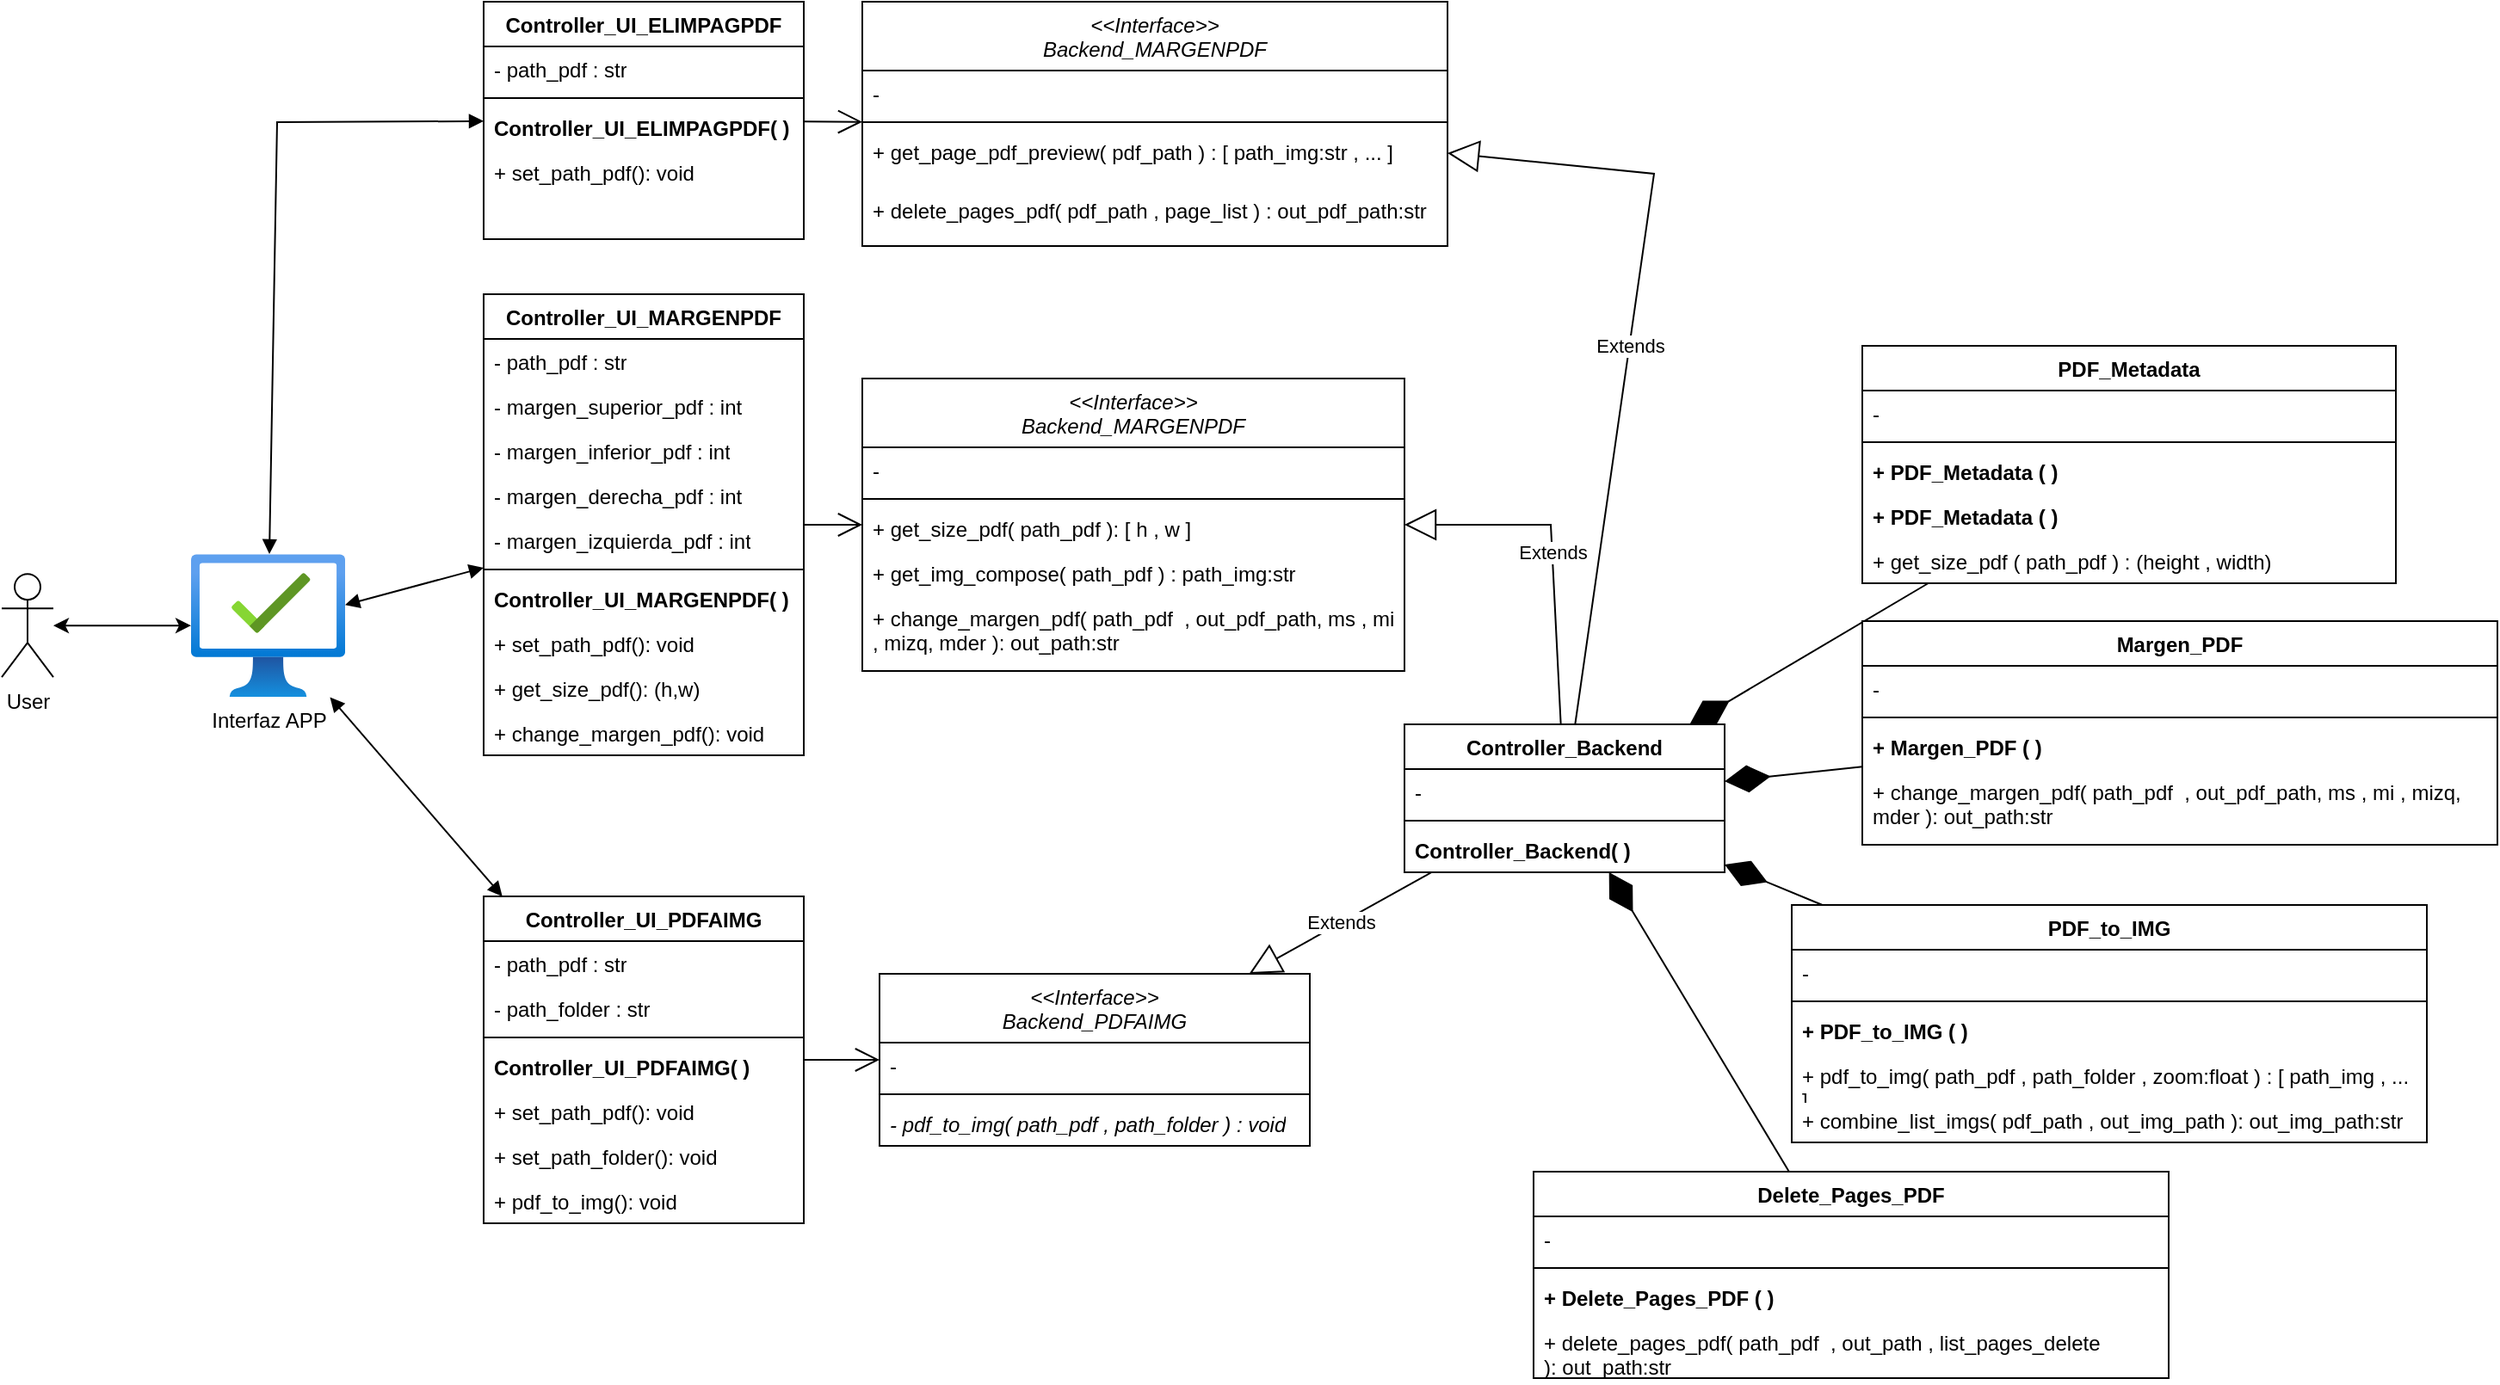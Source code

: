 <mxfile version="24.6.1" type="device">
  <diagram name="Página-1" id="pzVXbg2cKx_0uq9Gjymo">
    <mxGraphModel dx="1434" dy="844" grid="1" gridSize="10" guides="1" tooltips="1" connect="1" arrows="1" fold="1" page="1" pageScale="1" pageWidth="827" pageHeight="1169" math="0" shadow="0">
      <root>
        <mxCell id="0" />
        <mxCell id="1" parent="0" />
        <mxCell id="56lHV0WqI2pTx06zanv_-1" value="Interfaz APP" style="image;aspect=fixed;html=1;points=[];align=center;fontSize=12;image=img/lib/azure2/management_governance/Managed_Desktop.svg;" parent="1" vertex="1">
          <mxGeometry x="270" y="501" width="89.52" height="83.2" as="geometry" />
        </mxCell>
        <mxCell id="56lHV0WqI2pTx06zanv_-2" value="User" style="shape=umlActor;verticalLabelPosition=bottom;verticalAlign=top;html=1;outlineConnect=0;" parent="1" vertex="1">
          <mxGeometry x="160" y="512.6" width="30" height="60" as="geometry" />
        </mxCell>
        <mxCell id="56lHV0WqI2pTx06zanv_-4" value="" style="endArrow=classic;startArrow=classic;html=1;rounded=0;" parent="1" source="56lHV0WqI2pTx06zanv_-2" target="56lHV0WqI2pTx06zanv_-1" edge="1">
          <mxGeometry width="50" height="50" relative="1" as="geometry">
            <mxPoint x="190" y="760" as="sourcePoint" />
            <mxPoint x="240" y="710" as="targetPoint" />
          </mxGeometry>
        </mxCell>
        <mxCell id="56lHV0WqI2pTx06zanv_-9" value="Controller_UI_PDFAIMG" style="swimlane;fontStyle=1;align=center;verticalAlign=top;childLayout=stackLayout;horizontal=1;startSize=26;horizontalStack=0;resizeParent=1;resizeParentMax=0;resizeLast=0;collapsible=1;marginBottom=0;whiteSpace=wrap;html=1;" parent="1" vertex="1">
          <mxGeometry x="440" y="700" width="186" height="190" as="geometry" />
        </mxCell>
        <mxCell id="56lHV0WqI2pTx06zanv_-10" value="- path_pdf : str" style="text;strokeColor=none;fillColor=none;align=left;verticalAlign=top;spacingLeft=4;spacingRight=4;overflow=hidden;rotatable=0;points=[[0,0.5],[1,0.5]];portConstraint=eastwest;whiteSpace=wrap;html=1;" parent="56lHV0WqI2pTx06zanv_-9" vertex="1">
          <mxGeometry y="26" width="186" height="26" as="geometry" />
        </mxCell>
        <mxCell id="56lHV0WqI2pTx06zanv_-19" value="- path_folder : str" style="text;strokeColor=none;fillColor=none;align=left;verticalAlign=top;spacingLeft=4;spacingRight=4;overflow=hidden;rotatable=0;points=[[0,0.5],[1,0.5]];portConstraint=eastwest;whiteSpace=wrap;html=1;" parent="56lHV0WqI2pTx06zanv_-9" vertex="1">
          <mxGeometry y="52" width="186" height="26" as="geometry" />
        </mxCell>
        <mxCell id="56lHV0WqI2pTx06zanv_-11" value="" style="line;strokeWidth=1;fillColor=none;align=left;verticalAlign=middle;spacingTop=-1;spacingLeft=3;spacingRight=3;rotatable=0;labelPosition=right;points=[];portConstraint=eastwest;strokeColor=inherit;" parent="56lHV0WqI2pTx06zanv_-9" vertex="1">
          <mxGeometry y="78" width="186" height="8" as="geometry" />
        </mxCell>
        <mxCell id="56lHV0WqI2pTx06zanv_-12" value="&lt;span style=&quot;font-weight: 700; text-align: center;&quot;&gt;Controller_UI_PDFAIMG( )&lt;/span&gt;" style="text;strokeColor=none;fillColor=none;align=left;verticalAlign=top;spacingLeft=4;spacingRight=4;overflow=hidden;rotatable=0;points=[[0,0.5],[1,0.5]];portConstraint=eastwest;whiteSpace=wrap;html=1;" parent="56lHV0WqI2pTx06zanv_-9" vertex="1">
          <mxGeometry y="86" width="186" height="26" as="geometry" />
        </mxCell>
        <mxCell id="56lHV0WqI2pTx06zanv_-13" value="+ set_path_pdf(): void" style="text;strokeColor=none;fillColor=none;align=left;verticalAlign=top;spacingLeft=4;spacingRight=4;overflow=hidden;rotatable=0;points=[[0,0.5],[1,0.5]];portConstraint=eastwest;whiteSpace=wrap;html=1;" parent="56lHV0WqI2pTx06zanv_-9" vertex="1">
          <mxGeometry y="112" width="186" height="26" as="geometry" />
        </mxCell>
        <mxCell id="56lHV0WqI2pTx06zanv_-20" value="+ set_path_folder(): void" style="text;strokeColor=none;fillColor=none;align=left;verticalAlign=top;spacingLeft=4;spacingRight=4;overflow=hidden;rotatable=0;points=[[0,0.5],[1,0.5]];portConstraint=eastwest;whiteSpace=wrap;html=1;" parent="56lHV0WqI2pTx06zanv_-9" vertex="1">
          <mxGeometry y="138" width="186" height="26" as="geometry" />
        </mxCell>
        <mxCell id="56lHV0WqI2pTx06zanv_-21" value="+&amp;nbsp;&lt;span style=&quot;text-align: center;&quot;&gt;pdf_to_img&lt;/span&gt;(): void" style="text;strokeColor=none;fillColor=none;align=left;verticalAlign=top;spacingLeft=4;spacingRight=4;overflow=hidden;rotatable=0;points=[[0,0.5],[1,0.5]];portConstraint=eastwest;whiteSpace=wrap;html=1;" parent="56lHV0WqI2pTx06zanv_-9" vertex="1">
          <mxGeometry y="164" width="186" height="26" as="geometry" />
        </mxCell>
        <mxCell id="56lHV0WqI2pTx06zanv_-14" value="Controller_UI_MARGENPDF" style="swimlane;fontStyle=1;align=center;verticalAlign=top;childLayout=stackLayout;horizontal=1;startSize=26;horizontalStack=0;resizeParent=1;resizeParentMax=0;resizeLast=0;collapsible=1;marginBottom=0;whiteSpace=wrap;html=1;" parent="1" vertex="1">
          <mxGeometry x="440" y="350" width="186" height="268" as="geometry" />
        </mxCell>
        <mxCell id="56lHV0WqI2pTx06zanv_-15" value="- path_pdf : str" style="text;strokeColor=none;fillColor=none;align=left;verticalAlign=top;spacingLeft=4;spacingRight=4;overflow=hidden;rotatable=0;points=[[0,0.5],[1,0.5]];portConstraint=eastwest;whiteSpace=wrap;html=1;" parent="56lHV0WqI2pTx06zanv_-14" vertex="1">
          <mxGeometry y="26" width="186" height="26" as="geometry" />
        </mxCell>
        <mxCell id="apCjwKaSxmZcg66Pz5SP-5" value="- margen_superior_pdf : int" style="text;strokeColor=none;fillColor=none;align=left;verticalAlign=top;spacingLeft=4;spacingRight=4;overflow=hidden;rotatable=0;points=[[0,0.5],[1,0.5]];portConstraint=eastwest;whiteSpace=wrap;html=1;" parent="56lHV0WqI2pTx06zanv_-14" vertex="1">
          <mxGeometry y="52" width="186" height="26" as="geometry" />
        </mxCell>
        <mxCell id="apCjwKaSxmZcg66Pz5SP-4" value="- margen_inferior_pdf : int" style="text;strokeColor=none;fillColor=none;align=left;verticalAlign=top;spacingLeft=4;spacingRight=4;overflow=hidden;rotatable=0;points=[[0,0.5],[1,0.5]];portConstraint=eastwest;whiteSpace=wrap;html=1;" parent="56lHV0WqI2pTx06zanv_-14" vertex="1">
          <mxGeometry y="78" width="186" height="26" as="geometry" />
        </mxCell>
        <mxCell id="apCjwKaSxmZcg66Pz5SP-3" value="- margen_derecha_pdf : int" style="text;strokeColor=none;fillColor=none;align=left;verticalAlign=top;spacingLeft=4;spacingRight=4;overflow=hidden;rotatable=0;points=[[0,0.5],[1,0.5]];portConstraint=eastwest;whiteSpace=wrap;html=1;" parent="56lHV0WqI2pTx06zanv_-14" vertex="1">
          <mxGeometry y="104" width="186" height="26" as="geometry" />
        </mxCell>
        <mxCell id="apCjwKaSxmZcg66Pz5SP-2" value="- margen_izquierda_pdf : int" style="text;strokeColor=none;fillColor=none;align=left;verticalAlign=top;spacingLeft=4;spacingRight=4;overflow=hidden;rotatable=0;points=[[0,0.5],[1,0.5]];portConstraint=eastwest;whiteSpace=wrap;html=1;" parent="56lHV0WqI2pTx06zanv_-14" vertex="1">
          <mxGeometry y="130" width="186" height="26" as="geometry" />
        </mxCell>
        <mxCell id="56lHV0WqI2pTx06zanv_-16" value="" style="line;strokeWidth=1;fillColor=none;align=left;verticalAlign=middle;spacingTop=-1;spacingLeft=3;spacingRight=3;rotatable=0;labelPosition=right;points=[];portConstraint=eastwest;strokeColor=inherit;" parent="56lHV0WqI2pTx06zanv_-14" vertex="1">
          <mxGeometry y="156" width="186" height="8" as="geometry" />
        </mxCell>
        <mxCell id="56lHV0WqI2pTx06zanv_-17" value="&lt;span style=&quot;font-weight: 700; text-align: center;&quot;&gt;Controller_UI_MARGENPDF( )&lt;/span&gt;" style="text;strokeColor=none;fillColor=none;align=left;verticalAlign=top;spacingLeft=4;spacingRight=4;overflow=hidden;rotatable=0;points=[[0,0.5],[1,0.5]];portConstraint=eastwest;whiteSpace=wrap;html=1;" parent="56lHV0WqI2pTx06zanv_-14" vertex="1">
          <mxGeometry y="164" width="186" height="26" as="geometry" />
        </mxCell>
        <mxCell id="apCjwKaSxmZcg66Pz5SP-6" value="+ set_path_pdf(): void" style="text;strokeColor=none;fillColor=none;align=left;verticalAlign=top;spacingLeft=4;spacingRight=4;overflow=hidden;rotatable=0;points=[[0,0.5],[1,0.5]];portConstraint=eastwest;whiteSpace=wrap;html=1;" parent="56lHV0WqI2pTx06zanv_-14" vertex="1">
          <mxGeometry y="190" width="186" height="26" as="geometry" />
        </mxCell>
        <mxCell id="apCjwKaSxmZcg66Pz5SP-7" value="+ get_size_pdf(): (h,w)" style="text;strokeColor=none;fillColor=none;align=left;verticalAlign=top;spacingLeft=4;spacingRight=4;overflow=hidden;rotatable=0;points=[[0,0.5],[1,0.5]];portConstraint=eastwest;whiteSpace=wrap;html=1;" parent="56lHV0WqI2pTx06zanv_-14" vertex="1">
          <mxGeometry y="216" width="186" height="26" as="geometry" />
        </mxCell>
        <mxCell id="mYfw13Vd6Fo3WhoKLK76-2" value="+ change_margen_pdf(): void" style="text;strokeColor=none;fillColor=none;align=left;verticalAlign=top;spacingLeft=4;spacingRight=4;overflow=hidden;rotatable=0;points=[[0,0.5],[1,0.5]];portConstraint=eastwest;whiteSpace=wrap;html=1;" parent="56lHV0WqI2pTx06zanv_-14" vertex="1">
          <mxGeometry y="242" width="186" height="26" as="geometry" />
        </mxCell>
        <mxCell id="56lHV0WqI2pTx06zanv_-23" value="" style="endArrow=block;startArrow=block;endFill=1;startFill=1;html=1;rounded=0;" parent="1" source="56lHV0WqI2pTx06zanv_-1" target="56lHV0WqI2pTx06zanv_-9" edge="1">
          <mxGeometry width="160" relative="1" as="geometry">
            <mxPoint x="250" y="750" as="sourcePoint" />
            <mxPoint x="410" y="750" as="targetPoint" />
          </mxGeometry>
        </mxCell>
        <mxCell id="56lHV0WqI2pTx06zanv_-24" value="" style="endArrow=block;startArrow=block;endFill=1;startFill=1;html=1;rounded=0;" parent="1" source="56lHV0WqI2pTx06zanv_-1" target="56lHV0WqI2pTx06zanv_-14" edge="1">
          <mxGeometry width="160" relative="1" as="geometry">
            <mxPoint x="320" y="670" as="sourcePoint" />
            <mxPoint x="400" y="711" as="targetPoint" />
          </mxGeometry>
        </mxCell>
        <mxCell id="56lHV0WqI2pTx06zanv_-25" value="Controller_Backend" style="swimlane;fontStyle=1;align=center;verticalAlign=top;childLayout=stackLayout;horizontal=1;startSize=26;horizontalStack=0;resizeParent=1;resizeParentMax=0;resizeLast=0;collapsible=1;marginBottom=0;whiteSpace=wrap;html=1;" parent="1" vertex="1">
          <mxGeometry x="975" y="600" width="186" height="86" as="geometry" />
        </mxCell>
        <mxCell id="56lHV0WqI2pTx06zanv_-26" value="-" style="text;strokeColor=none;fillColor=none;align=left;verticalAlign=top;spacingLeft=4;spacingRight=4;overflow=hidden;rotatable=0;points=[[0,0.5],[1,0.5]];portConstraint=eastwest;whiteSpace=wrap;html=1;" parent="56lHV0WqI2pTx06zanv_-25" vertex="1">
          <mxGeometry y="26" width="186" height="26" as="geometry" />
        </mxCell>
        <mxCell id="56lHV0WqI2pTx06zanv_-28" value="" style="line;strokeWidth=1;fillColor=none;align=left;verticalAlign=middle;spacingTop=-1;spacingLeft=3;spacingRight=3;rotatable=0;labelPosition=right;points=[];portConstraint=eastwest;strokeColor=inherit;" parent="56lHV0WqI2pTx06zanv_-25" vertex="1">
          <mxGeometry y="52" width="186" height="8" as="geometry" />
        </mxCell>
        <mxCell id="56lHV0WqI2pTx06zanv_-29" value="&lt;span style=&quot;font-weight: 700; text-align: center;&quot;&gt;Controller_Backend( )&lt;/span&gt;" style="text;strokeColor=none;fillColor=none;align=left;verticalAlign=top;spacingLeft=4;spacingRight=4;overflow=hidden;rotatable=0;points=[[0,0.5],[1,0.5]];portConstraint=eastwest;whiteSpace=wrap;html=1;" parent="56lHV0WqI2pTx06zanv_-25" vertex="1">
          <mxGeometry y="60" width="186" height="26" as="geometry" />
        </mxCell>
        <mxCell id="56lHV0WqI2pTx06zanv_-33" value="&lt;span style=&quot;font-weight: normal;&quot;&gt;&lt;i&gt;&amp;lt;&amp;lt;Interface&amp;gt;&amp;gt;&lt;/i&gt;&lt;/span&gt;&lt;div&gt;&lt;span style=&quot;font-weight: normal;&quot;&gt;&lt;i&gt;Backend_PDFAIMG&lt;/i&gt;&lt;/span&gt;&lt;/div&gt;" style="swimlane;fontStyle=1;align=center;verticalAlign=top;childLayout=stackLayout;horizontal=1;startSize=40;horizontalStack=0;resizeParent=1;resizeParentMax=0;resizeLast=0;collapsible=1;marginBottom=0;whiteSpace=wrap;html=1;" parent="1" vertex="1">
          <mxGeometry x="670" y="745" width="250" height="100" as="geometry" />
        </mxCell>
        <mxCell id="56lHV0WqI2pTx06zanv_-34" value="-" style="text;strokeColor=none;fillColor=none;align=left;verticalAlign=top;spacingLeft=4;spacingRight=4;overflow=hidden;rotatable=0;points=[[0,0.5],[1,0.5]];portConstraint=eastwest;whiteSpace=wrap;html=1;" parent="56lHV0WqI2pTx06zanv_-33" vertex="1">
          <mxGeometry y="40" width="250" height="26" as="geometry" />
        </mxCell>
        <mxCell id="56lHV0WqI2pTx06zanv_-36" value="" style="line;strokeWidth=1;fillColor=none;align=left;verticalAlign=middle;spacingTop=-1;spacingLeft=3;spacingRight=3;rotatable=0;labelPosition=right;points=[];portConstraint=eastwest;strokeColor=inherit;" parent="56lHV0WqI2pTx06zanv_-33" vertex="1">
          <mxGeometry y="66" width="250" height="8" as="geometry" />
        </mxCell>
        <mxCell id="56lHV0WqI2pTx06zanv_-37" value="&lt;span style=&quot;text-align: center;&quot;&gt;&lt;i style=&quot;&quot;&gt;- pdf_to_img( path_pdf , path_folder ) : void&lt;/i&gt;&lt;/span&gt;" style="text;strokeColor=none;fillColor=none;align=left;verticalAlign=top;spacingLeft=4;spacingRight=4;overflow=hidden;rotatable=0;points=[[0,0.5],[1,0.5]];portConstraint=eastwest;whiteSpace=wrap;html=1;" parent="56lHV0WqI2pTx06zanv_-33" vertex="1">
          <mxGeometry y="74" width="250" height="26" as="geometry" />
        </mxCell>
        <mxCell id="56lHV0WqI2pTx06zanv_-41" value="&lt;i style=&quot;font-weight: normal;&quot;&gt;&amp;lt;&amp;lt;Interface&amp;gt;&amp;gt;&lt;/i&gt;&lt;div&gt;&lt;i style=&quot;font-weight: normal;&quot;&gt;Backend_&lt;span style=&quot;background-color: initial;&quot;&gt;MARGENPDF&lt;/span&gt;&lt;/i&gt;&lt;/div&gt;" style="swimlane;fontStyle=1;align=center;verticalAlign=top;childLayout=stackLayout;horizontal=1;startSize=40;horizontalStack=0;resizeParent=1;resizeParentMax=0;resizeLast=0;collapsible=1;marginBottom=0;whiteSpace=wrap;html=1;" parent="1" vertex="1">
          <mxGeometry x="660" y="399" width="315" height="170" as="geometry" />
        </mxCell>
        <mxCell id="56lHV0WqI2pTx06zanv_-42" value="-" style="text;strokeColor=none;fillColor=none;align=left;verticalAlign=top;spacingLeft=4;spacingRight=4;overflow=hidden;rotatable=0;points=[[0,0.5],[1,0.5]];portConstraint=eastwest;whiteSpace=wrap;html=1;" parent="56lHV0WqI2pTx06zanv_-41" vertex="1">
          <mxGeometry y="40" width="315" height="26" as="geometry" />
        </mxCell>
        <mxCell id="56lHV0WqI2pTx06zanv_-43" value="" style="line;strokeWidth=1;fillColor=none;align=left;verticalAlign=middle;spacingTop=-1;spacingLeft=3;spacingRight=3;rotatable=0;labelPosition=right;points=[];portConstraint=eastwest;strokeColor=inherit;" parent="56lHV0WqI2pTx06zanv_-41" vertex="1">
          <mxGeometry y="66" width="315" height="8" as="geometry" />
        </mxCell>
        <mxCell id="56lHV0WqI2pTx06zanv_-44" value="+ get_size_pdf( path_pdf ): [ h , w ]" style="text;strokeColor=none;fillColor=none;align=left;verticalAlign=top;spacingLeft=4;spacingRight=4;overflow=hidden;rotatable=0;points=[[0,0.5],[1,0.5]];portConstraint=eastwest;whiteSpace=wrap;html=1;" parent="56lHV0WqI2pTx06zanv_-41" vertex="1">
          <mxGeometry y="74" width="315" height="26" as="geometry" />
        </mxCell>
        <mxCell id="apCjwKaSxmZcg66Pz5SP-8" value="+ get_img_compose( path_pdf ) : path_img:str" style="text;strokeColor=none;fillColor=none;align=left;verticalAlign=top;spacingLeft=4;spacingRight=4;overflow=hidden;rotatable=0;points=[[0,0.5],[1,0.5]];portConstraint=eastwest;whiteSpace=wrap;html=1;" parent="56lHV0WqI2pTx06zanv_-41" vertex="1">
          <mxGeometry y="100" width="315" height="26" as="geometry" />
        </mxCell>
        <mxCell id="mYfw13Vd6Fo3WhoKLK76-1" value="+ change_margen_pdf( path_pdf&amp;nbsp; , out_pdf_path, ms , mi , mizq, mder ):&amp;nbsp;&lt;span style=&quot;background-color: initial;&quot;&gt;out_path:str&lt;/span&gt;" style="text;strokeColor=none;fillColor=none;align=left;verticalAlign=top;spacingLeft=4;spacingRight=4;overflow=hidden;rotatable=0;points=[[0,0.5],[1,0.5]];portConstraint=eastwest;whiteSpace=wrap;html=1;" parent="56lHV0WqI2pTx06zanv_-41" vertex="1">
          <mxGeometry y="126" width="315" height="44" as="geometry" />
        </mxCell>
        <mxCell id="56lHV0WqI2pTx06zanv_-45" value="Extends" style="endArrow=block;endSize=16;endFill=0;html=1;rounded=0;" parent="1" source="56lHV0WqI2pTx06zanv_-25" target="56lHV0WqI2pTx06zanv_-33" edge="1">
          <mxGeometry width="160" relative="1" as="geometry">
            <mxPoint x="720" y="830" as="sourcePoint" />
            <mxPoint x="880" y="830" as="targetPoint" />
          </mxGeometry>
        </mxCell>
        <mxCell id="56lHV0WqI2pTx06zanv_-46" value="Extends" style="endArrow=block;endSize=16;endFill=0;html=1;rounded=0;" parent="1" source="56lHV0WqI2pTx06zanv_-25" target="56lHV0WqI2pTx06zanv_-41" edge="1">
          <mxGeometry width="160" relative="1" as="geometry">
            <mxPoint x="1012" y="730" as="sourcePoint" />
            <mxPoint x="940" y="758" as="targetPoint" />
            <Array as="points">
              <mxPoint x="1060" y="484" />
            </Array>
          </mxGeometry>
        </mxCell>
        <mxCell id="56lHV0WqI2pTx06zanv_-47" value="" style="endArrow=open;endFill=1;endSize=12;html=1;rounded=0;" parent="1" source="56lHV0WqI2pTx06zanv_-9" target="56lHV0WqI2pTx06zanv_-33" edge="1">
          <mxGeometry width="160" relative="1" as="geometry">
            <mxPoint x="520" y="820" as="sourcePoint" />
            <mxPoint x="680" y="820" as="targetPoint" />
          </mxGeometry>
        </mxCell>
        <mxCell id="56lHV0WqI2pTx06zanv_-48" value="" style="endArrow=open;endFill=1;endSize=12;html=1;rounded=0;" parent="1" source="56lHV0WqI2pTx06zanv_-14" target="56lHV0WqI2pTx06zanv_-41" edge="1">
          <mxGeometry width="160" relative="1" as="geometry">
            <mxPoint x="640" y="750" as="sourcePoint" />
            <mxPoint x="694" y="750" as="targetPoint" />
          </mxGeometry>
        </mxCell>
        <mxCell id="56lHV0WqI2pTx06zanv_-49" value="PDF_to_IMG" style="swimlane;fontStyle=1;align=center;verticalAlign=top;childLayout=stackLayout;horizontal=1;startSize=26;horizontalStack=0;resizeParent=1;resizeParentMax=0;resizeLast=0;collapsible=1;marginBottom=0;whiteSpace=wrap;html=1;" parent="1" vertex="1">
          <mxGeometry x="1200" y="705" width="369" height="138" as="geometry" />
        </mxCell>
        <mxCell id="56lHV0WqI2pTx06zanv_-50" value="-" style="text;strokeColor=none;fillColor=none;align=left;verticalAlign=top;spacingLeft=4;spacingRight=4;overflow=hidden;rotatable=0;points=[[0,0.5],[1,0.5]];portConstraint=eastwest;whiteSpace=wrap;html=1;" parent="56lHV0WqI2pTx06zanv_-49" vertex="1">
          <mxGeometry y="26" width="369" height="26" as="geometry" />
        </mxCell>
        <mxCell id="56lHV0WqI2pTx06zanv_-51" value="" style="line;strokeWidth=1;fillColor=none;align=left;verticalAlign=middle;spacingTop=-1;spacingLeft=3;spacingRight=3;rotatable=0;labelPosition=right;points=[];portConstraint=eastwest;strokeColor=inherit;" parent="56lHV0WqI2pTx06zanv_-49" vertex="1">
          <mxGeometry y="52" width="369" height="8" as="geometry" />
        </mxCell>
        <mxCell id="56lHV0WqI2pTx06zanv_-52" value="&lt;span style=&quot;font-weight: 700; text-align: center;&quot;&gt;+ PDF_to_IMG ( )&lt;/span&gt;" style="text;strokeColor=none;fillColor=none;align=left;verticalAlign=top;spacingLeft=4;spacingRight=4;overflow=hidden;rotatable=0;points=[[0,0.5],[1,0.5]];portConstraint=eastwest;whiteSpace=wrap;html=1;" parent="56lHV0WqI2pTx06zanv_-49" vertex="1">
          <mxGeometry y="60" width="369" height="26" as="geometry" />
        </mxCell>
        <mxCell id="56lHV0WqI2pTx06zanv_-53" value="+ pdf_to_img( path_pdf , path_folder , zoom:float ) : [ path_img , ... ]" style="text;strokeColor=none;fillColor=none;align=left;verticalAlign=top;spacingLeft=4;spacingRight=4;overflow=hidden;rotatable=0;points=[[0,0.5],[1,0.5]];portConstraint=eastwest;whiteSpace=wrap;html=1;" parent="56lHV0WqI2pTx06zanv_-49" vertex="1">
          <mxGeometry y="86" width="369" height="26" as="geometry" />
        </mxCell>
        <mxCell id="apCjwKaSxmZcg66Pz5SP-9" value="+ combine_list_imgs( pdf_path , out_img_path ): out_img_path:str" style="text;strokeColor=none;fillColor=none;align=left;verticalAlign=top;spacingLeft=4;spacingRight=4;overflow=hidden;rotatable=0;points=[[0,0.5],[1,0.5]];portConstraint=eastwest;whiteSpace=wrap;html=1;" parent="56lHV0WqI2pTx06zanv_-49" vertex="1">
          <mxGeometry y="112" width="369" height="26" as="geometry" />
        </mxCell>
        <mxCell id="56lHV0WqI2pTx06zanv_-54" value="" style="endArrow=diamondThin;endFill=1;endSize=24;html=1;rounded=0;" parent="1" source="56lHV0WqI2pTx06zanv_-49" target="56lHV0WqI2pTx06zanv_-25" edge="1">
          <mxGeometry width="160" relative="1" as="geometry">
            <mxPoint x="770" y="800" as="sourcePoint" />
            <mxPoint x="930" y="800" as="targetPoint" />
          </mxGeometry>
        </mxCell>
        <mxCell id="REl0PYCyx-RAE5BzvDKf-1" value="PDF_Metadata" style="swimlane;fontStyle=1;align=center;verticalAlign=top;childLayout=stackLayout;horizontal=1;startSize=26;horizontalStack=0;resizeParent=1;resizeParentMax=0;resizeLast=0;collapsible=1;marginBottom=0;whiteSpace=wrap;html=1;" parent="1" vertex="1">
          <mxGeometry x="1241" y="380" width="310" height="138" as="geometry" />
        </mxCell>
        <mxCell id="REl0PYCyx-RAE5BzvDKf-2" value="-" style="text;strokeColor=none;fillColor=none;align=left;verticalAlign=top;spacingLeft=4;spacingRight=4;overflow=hidden;rotatable=0;points=[[0,0.5],[1,0.5]];portConstraint=eastwest;whiteSpace=wrap;html=1;" parent="REl0PYCyx-RAE5BzvDKf-1" vertex="1">
          <mxGeometry y="26" width="310" height="26" as="geometry" />
        </mxCell>
        <mxCell id="REl0PYCyx-RAE5BzvDKf-3" value="" style="line;strokeWidth=1;fillColor=none;align=left;verticalAlign=middle;spacingTop=-1;spacingLeft=3;spacingRight=3;rotatable=0;labelPosition=right;points=[];portConstraint=eastwest;strokeColor=inherit;" parent="REl0PYCyx-RAE5BzvDKf-1" vertex="1">
          <mxGeometry y="52" width="310" height="8" as="geometry" />
        </mxCell>
        <mxCell id="1jlBxyqJ8JR3dnFgBorP-7" value="&lt;span style=&quot;font-weight: 700; text-align: center;&quot;&gt;+&amp;nbsp;&lt;/span&gt;&lt;span style=&quot;font-weight: 700; text-align: center;&quot;&gt;PDF_Metadata&lt;/span&gt;&lt;span style=&quot;font-weight: 700; text-align: center;&quot;&gt;&amp;nbsp;( )&lt;/span&gt;" style="text;strokeColor=none;fillColor=none;align=left;verticalAlign=top;spacingLeft=4;spacingRight=4;overflow=hidden;rotatable=0;points=[[0,0.5],[1,0.5]];portConstraint=eastwest;whiteSpace=wrap;html=1;" vertex="1" parent="REl0PYCyx-RAE5BzvDKf-1">
          <mxGeometry y="60" width="310" height="26" as="geometry" />
        </mxCell>
        <mxCell id="REl0PYCyx-RAE5BzvDKf-4" value="&lt;span style=&quot;font-weight: 700; text-align: center;&quot;&gt;+&amp;nbsp;&lt;/span&gt;&lt;span style=&quot;font-weight: 700; text-align: center;&quot;&gt;PDF_Metadata&lt;/span&gt;&lt;span style=&quot;font-weight: 700; text-align: center;&quot;&gt;&amp;nbsp;( )&lt;/span&gt;" style="text;strokeColor=none;fillColor=none;align=left;verticalAlign=top;spacingLeft=4;spacingRight=4;overflow=hidden;rotatable=0;points=[[0,0.5],[1,0.5]];portConstraint=eastwest;whiteSpace=wrap;html=1;" parent="REl0PYCyx-RAE5BzvDKf-1" vertex="1">
          <mxGeometry y="86" width="310" height="26" as="geometry" />
        </mxCell>
        <mxCell id="REl0PYCyx-RAE5BzvDKf-5" value="+ get_size_pdf ( path_pdf ) : (height , width)" style="text;strokeColor=none;fillColor=none;align=left;verticalAlign=top;spacingLeft=4;spacingRight=4;overflow=hidden;rotatable=0;points=[[0,0.5],[1,0.5]];portConstraint=eastwest;whiteSpace=wrap;html=1;" parent="REl0PYCyx-RAE5BzvDKf-1" vertex="1">
          <mxGeometry y="112" width="310" height="26" as="geometry" />
        </mxCell>
        <mxCell id="apCjwKaSxmZcg66Pz5SP-10" value="" style="endArrow=diamondThin;endFill=1;endSize=24;html=1;rounded=0;" parent="1" source="REl0PYCyx-RAE5BzvDKf-1" target="56lHV0WqI2pTx06zanv_-25" edge="1">
          <mxGeometry width="160" relative="1" as="geometry">
            <mxPoint x="1284" y="648" as="sourcePoint" />
            <mxPoint x="1195" y="595" as="targetPoint" />
          </mxGeometry>
        </mxCell>
        <mxCell id="mYfw13Vd6Fo3WhoKLK76-3" value="Margen_PDF" style="swimlane;fontStyle=1;align=center;verticalAlign=top;childLayout=stackLayout;horizontal=1;startSize=26;horizontalStack=0;resizeParent=1;resizeParentMax=0;resizeLast=0;collapsible=1;marginBottom=0;whiteSpace=wrap;html=1;" parent="1" vertex="1">
          <mxGeometry x="1241" y="540" width="369" height="130" as="geometry" />
        </mxCell>
        <mxCell id="mYfw13Vd6Fo3WhoKLK76-4" value="-" style="text;strokeColor=none;fillColor=none;align=left;verticalAlign=top;spacingLeft=4;spacingRight=4;overflow=hidden;rotatable=0;points=[[0,0.5],[1,0.5]];portConstraint=eastwest;whiteSpace=wrap;html=1;" parent="mYfw13Vd6Fo3WhoKLK76-3" vertex="1">
          <mxGeometry y="26" width="369" height="26" as="geometry" />
        </mxCell>
        <mxCell id="mYfw13Vd6Fo3WhoKLK76-5" value="" style="line;strokeWidth=1;fillColor=none;align=left;verticalAlign=middle;spacingTop=-1;spacingLeft=3;spacingRight=3;rotatable=0;labelPosition=right;points=[];portConstraint=eastwest;strokeColor=inherit;" parent="mYfw13Vd6Fo3WhoKLK76-3" vertex="1">
          <mxGeometry y="52" width="369" height="8" as="geometry" />
        </mxCell>
        <mxCell id="mYfw13Vd6Fo3WhoKLK76-6" value="&lt;span style=&quot;font-weight: 700; text-align: center;&quot;&gt;+&amp;nbsp;&lt;/span&gt;&lt;span style=&quot;font-weight: 700; text-align: center;&quot;&gt;Margen_PDF&lt;/span&gt;&lt;span style=&quot;font-weight: 700; text-align: center;&quot;&gt;&amp;nbsp;( )&lt;/span&gt;" style="text;strokeColor=none;fillColor=none;align=left;verticalAlign=top;spacingLeft=4;spacingRight=4;overflow=hidden;rotatable=0;points=[[0,0.5],[1,0.5]];portConstraint=eastwest;whiteSpace=wrap;html=1;" parent="mYfw13Vd6Fo3WhoKLK76-3" vertex="1">
          <mxGeometry y="60" width="369" height="26" as="geometry" />
        </mxCell>
        <mxCell id="mYfw13Vd6Fo3WhoKLK76-7" value="+ change_margen_pdf( path_pdf&amp;nbsp; , out_pdf_path, ms , mi , mizq, mder ):&amp;nbsp;&lt;span style=&quot;background-color: initial;&quot;&gt;out_path:str&lt;/span&gt;" style="text;strokeColor=none;fillColor=none;align=left;verticalAlign=top;spacingLeft=4;spacingRight=4;overflow=hidden;rotatable=0;points=[[0,0.5],[1,0.5]];portConstraint=eastwest;whiteSpace=wrap;html=1;" parent="mYfw13Vd6Fo3WhoKLK76-3" vertex="1">
          <mxGeometry y="86" width="369" height="44" as="geometry" />
        </mxCell>
        <mxCell id="mYfw13Vd6Fo3WhoKLK76-9" value="" style="endArrow=diamondThin;endFill=1;endSize=24;html=1;rounded=0;" parent="1" source="mYfw13Vd6Fo3WhoKLK76-3" target="56lHV0WqI2pTx06zanv_-25" edge="1">
          <mxGeometry width="160" relative="1" as="geometry">
            <mxPoint x="1297" y="715" as="sourcePoint" />
            <mxPoint x="1174" y="628" as="targetPoint" />
          </mxGeometry>
        </mxCell>
        <mxCell id="P3lyiOk20IANKSA2UV0D-1" value="Controller_UI_ELIMPAGPDF" style="swimlane;fontStyle=1;align=center;verticalAlign=top;childLayout=stackLayout;horizontal=1;startSize=26;horizontalStack=0;resizeParent=1;resizeParentMax=0;resizeLast=0;collapsible=1;marginBottom=0;whiteSpace=wrap;html=1;" parent="1" vertex="1">
          <mxGeometry x="440" y="180" width="186" height="138" as="geometry" />
        </mxCell>
        <mxCell id="P3lyiOk20IANKSA2UV0D-2" value="- path_pdf : str" style="text;strokeColor=none;fillColor=none;align=left;verticalAlign=top;spacingLeft=4;spacingRight=4;overflow=hidden;rotatable=0;points=[[0,0.5],[1,0.5]];portConstraint=eastwest;whiteSpace=wrap;html=1;" parent="P3lyiOk20IANKSA2UV0D-1" vertex="1">
          <mxGeometry y="26" width="186" height="26" as="geometry" />
        </mxCell>
        <mxCell id="P3lyiOk20IANKSA2UV0D-7" value="" style="line;strokeWidth=1;fillColor=none;align=left;verticalAlign=middle;spacingTop=-1;spacingLeft=3;spacingRight=3;rotatable=0;labelPosition=right;points=[];portConstraint=eastwest;strokeColor=inherit;" parent="P3lyiOk20IANKSA2UV0D-1" vertex="1">
          <mxGeometry y="52" width="186" height="8" as="geometry" />
        </mxCell>
        <mxCell id="P3lyiOk20IANKSA2UV0D-8" value="&lt;span style=&quot;font-weight: 700; text-align: center;&quot;&gt;Controller_UI_ELIMPAGPDF&lt;/span&gt;&lt;span style=&quot;font-weight: 700; text-align: center;&quot;&gt;( )&lt;/span&gt;" style="text;strokeColor=none;fillColor=none;align=left;verticalAlign=top;spacingLeft=4;spacingRight=4;overflow=hidden;rotatable=0;points=[[0,0.5],[1,0.5]];portConstraint=eastwest;whiteSpace=wrap;html=1;" parent="P3lyiOk20IANKSA2UV0D-1" vertex="1">
          <mxGeometry y="60" width="186" height="26" as="geometry" />
        </mxCell>
        <mxCell id="P3lyiOk20IANKSA2UV0D-9" value="+ set_path_pdf(): void" style="text;strokeColor=none;fillColor=none;align=left;verticalAlign=top;spacingLeft=4;spacingRight=4;overflow=hidden;rotatable=0;points=[[0,0.5],[1,0.5]];portConstraint=eastwest;whiteSpace=wrap;html=1;" parent="P3lyiOk20IANKSA2UV0D-1" vertex="1">
          <mxGeometry y="86" width="186" height="26" as="geometry" />
        </mxCell>
        <mxCell id="P3lyiOk20IANKSA2UV0D-13" style="text;strokeColor=none;fillColor=none;align=left;verticalAlign=top;spacingLeft=4;spacingRight=4;overflow=hidden;rotatable=0;points=[[0,0.5],[1,0.5]];portConstraint=eastwest;whiteSpace=wrap;html=1;" parent="P3lyiOk20IANKSA2UV0D-1" vertex="1">
          <mxGeometry y="112" width="186" height="26" as="geometry" />
        </mxCell>
        <mxCell id="P3lyiOk20IANKSA2UV0D-12" value="" style="endArrow=block;startArrow=block;endFill=1;startFill=1;html=1;rounded=0;" parent="1" source="56lHV0WqI2pTx06zanv_-1" target="P3lyiOk20IANKSA2UV0D-1" edge="1">
          <mxGeometry width="160" relative="1" as="geometry">
            <mxPoint x="160" y="353" as="sourcePoint" />
            <mxPoint x="240" y="300" as="targetPoint" />
            <Array as="points">
              <mxPoint x="320" y="250" />
            </Array>
          </mxGeometry>
        </mxCell>
        <mxCell id="P3lyiOk20IANKSA2UV0D-15" value="&lt;i style=&quot;font-weight: normal;&quot;&gt;&amp;lt;&amp;lt;Interface&amp;gt;&amp;gt;&lt;/i&gt;&lt;div&gt;&lt;i style=&quot;font-weight: normal;&quot;&gt;Backend_&lt;span style=&quot;background-color: initial;&quot;&gt;MARGENPDF&lt;/span&gt;&lt;/i&gt;&lt;/div&gt;" style="swimlane;fontStyle=1;align=center;verticalAlign=top;childLayout=stackLayout;horizontal=1;startSize=40;horizontalStack=0;resizeParent=1;resizeParentMax=0;resizeLast=0;collapsible=1;marginBottom=0;whiteSpace=wrap;html=1;" parent="1" vertex="1">
          <mxGeometry x="660" y="180" width="340" height="142" as="geometry" />
        </mxCell>
        <mxCell id="P3lyiOk20IANKSA2UV0D-16" value="-" style="text;strokeColor=none;fillColor=none;align=left;verticalAlign=top;spacingLeft=4;spacingRight=4;overflow=hidden;rotatable=0;points=[[0,0.5],[1,0.5]];portConstraint=eastwest;whiteSpace=wrap;html=1;" parent="P3lyiOk20IANKSA2UV0D-15" vertex="1">
          <mxGeometry y="40" width="340" height="26" as="geometry" />
        </mxCell>
        <mxCell id="P3lyiOk20IANKSA2UV0D-17" value="" style="line;strokeWidth=1;fillColor=none;align=left;verticalAlign=middle;spacingTop=-1;spacingLeft=3;spacingRight=3;rotatable=0;labelPosition=right;points=[];portConstraint=eastwest;strokeColor=inherit;" parent="P3lyiOk20IANKSA2UV0D-15" vertex="1">
          <mxGeometry y="66" width="340" height="8" as="geometry" />
        </mxCell>
        <mxCell id="P3lyiOk20IANKSA2UV0D-20" value="+ get_page_pdf_preview( pdf_path ) : [ path_img:str , ... ]" style="text;strokeColor=none;fillColor=none;align=left;verticalAlign=top;spacingLeft=4;spacingRight=4;overflow=hidden;rotatable=0;points=[[0,0.5],[1,0.5]];portConstraint=eastwest;whiteSpace=wrap;html=1;" parent="P3lyiOk20IANKSA2UV0D-15" vertex="1">
          <mxGeometry y="74" width="340" height="34" as="geometry" />
        </mxCell>
        <mxCell id="P3lyiOk20IANKSA2UV0D-23" value="+ delete_pages_pdf( pdf_path , page_list ) : out_pdf_path:str" style="text;strokeColor=none;fillColor=none;align=left;verticalAlign=top;spacingLeft=4;spacingRight=4;overflow=hidden;rotatable=0;points=[[0,0.5],[1,0.5]];portConstraint=eastwest;whiteSpace=wrap;html=1;" parent="P3lyiOk20IANKSA2UV0D-15" vertex="1">
          <mxGeometry y="108" width="340" height="34" as="geometry" />
        </mxCell>
        <mxCell id="P3lyiOk20IANKSA2UV0D-21" value="Extends" style="endArrow=block;endSize=16;endFill=0;html=1;rounded=0;" parent="1" source="56lHV0WqI2pTx06zanv_-25" target="P3lyiOk20IANKSA2UV0D-15" edge="1">
          <mxGeometry width="160" relative="1" as="geometry">
            <mxPoint x="1151" y="366" as="sourcePoint" />
            <mxPoint x="1060" y="250" as="targetPoint" />
            <Array as="points">
              <mxPoint x="1120" y="280" />
            </Array>
          </mxGeometry>
        </mxCell>
        <mxCell id="P3lyiOk20IANKSA2UV0D-22" value="" style="endArrow=open;endFill=1;endSize=12;html=1;rounded=0;" parent="1" source="P3lyiOk20IANKSA2UV0D-1" target="P3lyiOk20IANKSA2UV0D-15" edge="1">
          <mxGeometry width="160" relative="1" as="geometry">
            <mxPoint x="660" y="640" as="sourcePoint" />
            <mxPoint x="670" y="494" as="targetPoint" />
          </mxGeometry>
        </mxCell>
        <mxCell id="1jlBxyqJ8JR3dnFgBorP-1" value="Delete_Pages_PDF" style="swimlane;fontStyle=1;align=center;verticalAlign=top;childLayout=stackLayout;horizontal=1;startSize=26;horizontalStack=0;resizeParent=1;resizeParentMax=0;resizeLast=0;collapsible=1;marginBottom=0;whiteSpace=wrap;html=1;" vertex="1" parent="1">
          <mxGeometry x="1050" y="860" width="369" height="120" as="geometry" />
        </mxCell>
        <mxCell id="1jlBxyqJ8JR3dnFgBorP-2" value="-" style="text;strokeColor=none;fillColor=none;align=left;verticalAlign=top;spacingLeft=4;spacingRight=4;overflow=hidden;rotatable=0;points=[[0,0.5],[1,0.5]];portConstraint=eastwest;whiteSpace=wrap;html=1;" vertex="1" parent="1jlBxyqJ8JR3dnFgBorP-1">
          <mxGeometry y="26" width="369" height="26" as="geometry" />
        </mxCell>
        <mxCell id="1jlBxyqJ8JR3dnFgBorP-3" value="" style="line;strokeWidth=1;fillColor=none;align=left;verticalAlign=middle;spacingTop=-1;spacingLeft=3;spacingRight=3;rotatable=0;labelPosition=right;points=[];portConstraint=eastwest;strokeColor=inherit;" vertex="1" parent="1jlBxyqJ8JR3dnFgBorP-1">
          <mxGeometry y="52" width="369" height="8" as="geometry" />
        </mxCell>
        <mxCell id="1jlBxyqJ8JR3dnFgBorP-4" value="&lt;span style=&quot;font-weight: 700; text-align: center;&quot;&gt;+&amp;nbsp;&lt;/span&gt;&lt;span style=&quot;font-weight: 700; text-align: center;&quot;&gt;Delete_Pages_PDF&lt;/span&gt;&lt;span style=&quot;font-weight: 700; text-align: center;&quot;&gt;&amp;nbsp;( )&lt;/span&gt;" style="text;strokeColor=none;fillColor=none;align=left;verticalAlign=top;spacingLeft=4;spacingRight=4;overflow=hidden;rotatable=0;points=[[0,0.5],[1,0.5]];portConstraint=eastwest;whiteSpace=wrap;html=1;" vertex="1" parent="1jlBxyqJ8JR3dnFgBorP-1">
          <mxGeometry y="60" width="369" height="26" as="geometry" />
        </mxCell>
        <mxCell id="1jlBxyqJ8JR3dnFgBorP-5" value="+ delete_pages_pdf( path_pdf&amp;nbsp; , out_path , list_pages_delete ):&amp;nbsp;&lt;span style=&quot;background-color: initial;&quot;&gt;out_path:str&lt;/span&gt;" style="text;strokeColor=none;fillColor=none;align=left;verticalAlign=top;spacingLeft=4;spacingRight=4;overflow=hidden;rotatable=0;points=[[0,0.5],[1,0.5]];portConstraint=eastwest;whiteSpace=wrap;html=1;" vertex="1" parent="1jlBxyqJ8JR3dnFgBorP-1">
          <mxGeometry y="86" width="369" height="34" as="geometry" />
        </mxCell>
        <mxCell id="1jlBxyqJ8JR3dnFgBorP-6" value="" style="endArrow=diamondThin;endFill=1;endSize=24;html=1;rounded=0;" edge="1" parent="1" source="1jlBxyqJ8JR3dnFgBorP-1" target="56lHV0WqI2pTx06zanv_-25">
          <mxGeometry width="160" relative="1" as="geometry">
            <mxPoint x="1171" y="501" as="sourcePoint" />
            <mxPoint x="1000" y="609" as="targetPoint" />
          </mxGeometry>
        </mxCell>
      </root>
    </mxGraphModel>
  </diagram>
</mxfile>
